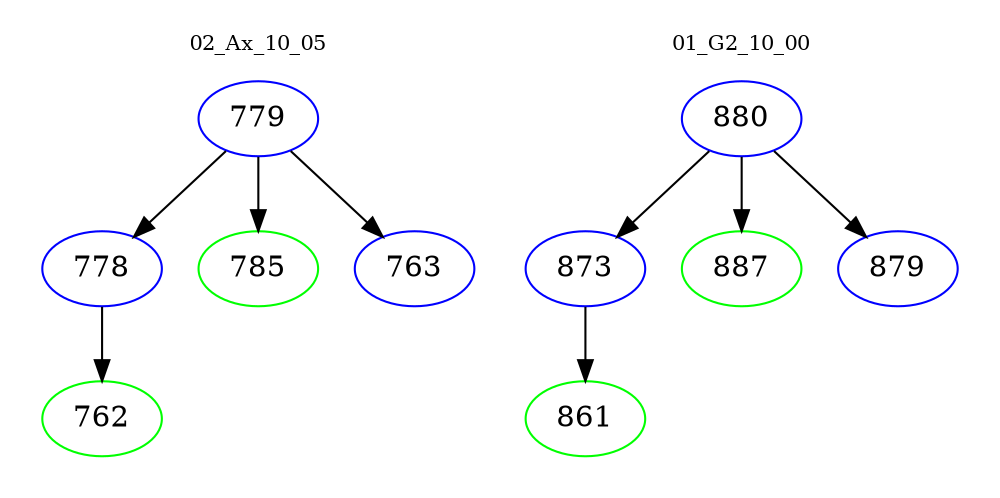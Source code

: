 digraph{
subgraph cluster_0 {
color = white
label = "02_Ax_10_05";
fontsize=10;
T0_779 [label="779", color="blue"]
T0_779 -> T0_778 [color="black"]
T0_778 [label="778", color="blue"]
T0_778 -> T0_762 [color="black"]
T0_762 [label="762", color="green"]
T0_779 -> T0_785 [color="black"]
T0_785 [label="785", color="green"]
T0_779 -> T0_763 [color="black"]
T0_763 [label="763", color="blue"]
}
subgraph cluster_1 {
color = white
label = "01_G2_10_00";
fontsize=10;
T1_880 [label="880", color="blue"]
T1_880 -> T1_873 [color="black"]
T1_873 [label="873", color="blue"]
T1_873 -> T1_861 [color="black"]
T1_861 [label="861", color="green"]
T1_880 -> T1_887 [color="black"]
T1_887 [label="887", color="green"]
T1_880 -> T1_879 [color="black"]
T1_879 [label="879", color="blue"]
}
}
